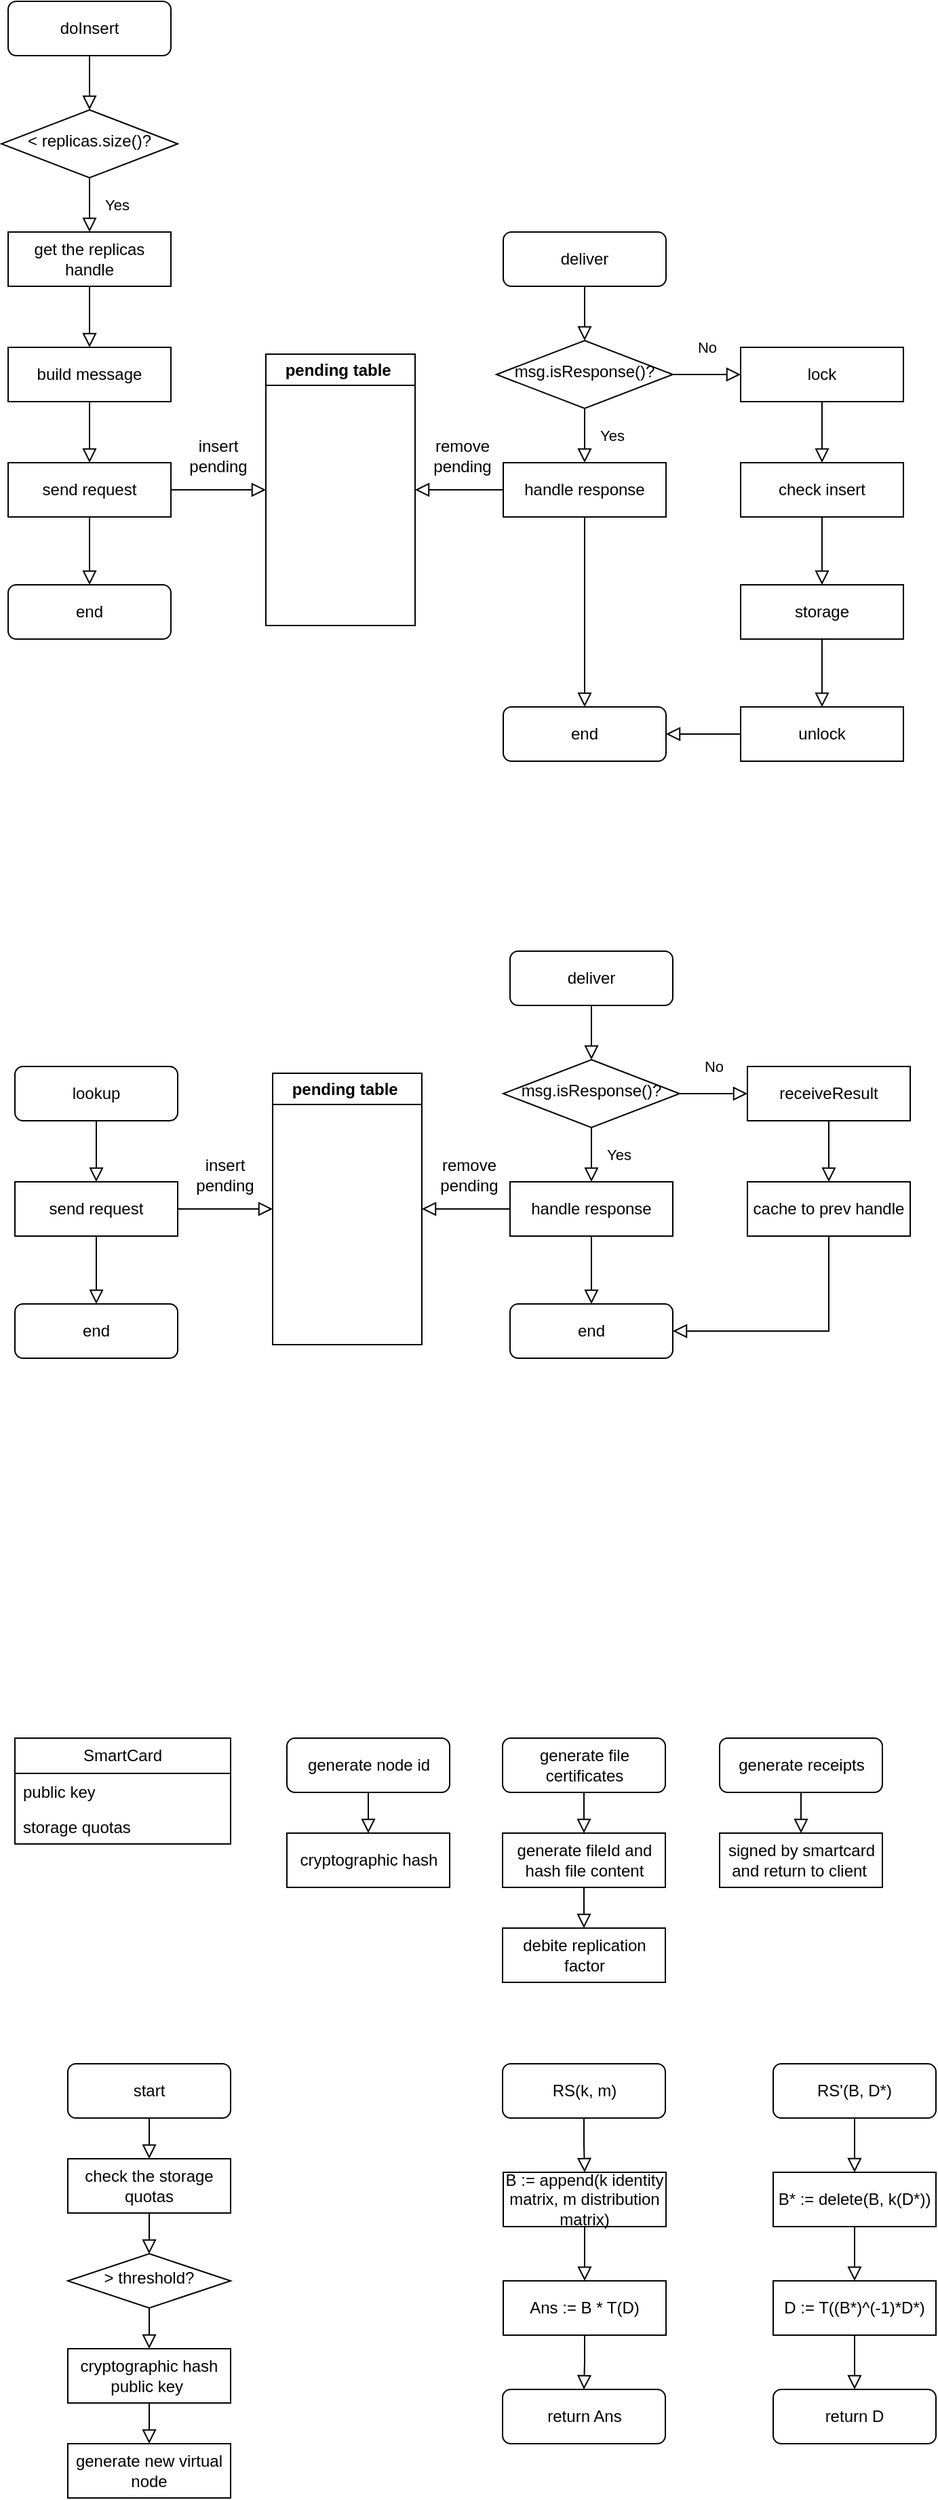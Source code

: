 <mxfile version="21.0.2" type="github">
  <diagram id="C5RBs43oDa-KdzZeNtuy" name="Page-1">
    <mxGraphModel dx="1075" dy="478" grid="1" gridSize="10" guides="1" tooltips="1" connect="1" arrows="1" fold="1" page="1" pageScale="1" pageWidth="827" pageHeight="1169" math="0" shadow="0">
      <root>
        <mxCell id="WIyWlLk6GJQsqaUBKTNV-0" />
        <mxCell id="WIyWlLk6GJQsqaUBKTNV-1" parent="WIyWlLk6GJQsqaUBKTNV-0" />
        <mxCell id="H5BLx-7K5FUIB1N3bR7o-39" value="" style="rounded=0;html=1;jettySize=auto;orthogonalLoop=1;fontSize=11;endArrow=block;endFill=0;endSize=8;strokeWidth=1;shadow=0;labelBackgroundColor=none;edgeStyle=orthogonalEdgeStyle;" parent="WIyWlLk6GJQsqaUBKTNV-1" source="H5BLx-7K5FUIB1N3bR7o-40" target="H5BLx-7K5FUIB1N3bR7o-42" edge="1">
          <mxGeometry relative="1" as="geometry" />
        </mxCell>
        <mxCell id="H5BLx-7K5FUIB1N3bR7o-40" value="doInsert" style="rounded=1;whiteSpace=wrap;html=1;fontSize=12;glass=0;strokeWidth=1;shadow=0;" parent="WIyWlLk6GJQsqaUBKTNV-1" vertex="1">
          <mxGeometry x="76" y="40" width="120" height="40" as="geometry" />
        </mxCell>
        <mxCell id="H5BLx-7K5FUIB1N3bR7o-41" value="Yes" style="rounded=0;html=1;jettySize=auto;orthogonalLoop=1;fontSize=11;endArrow=block;endFill=0;endSize=8;strokeWidth=1;shadow=0;labelBackgroundColor=none;edgeStyle=orthogonalEdgeStyle;" parent="WIyWlLk6GJQsqaUBKTNV-1" source="H5BLx-7K5FUIB1N3bR7o-42" target="H5BLx-7K5FUIB1N3bR7o-46" edge="1">
          <mxGeometry y="20" relative="1" as="geometry">
            <mxPoint as="offset" />
            <mxPoint x="136" y="240" as="targetPoint" />
          </mxGeometry>
        </mxCell>
        <mxCell id="H5BLx-7K5FUIB1N3bR7o-42" value="&amp;lt; replicas.size()?" style="rhombus;whiteSpace=wrap;html=1;shadow=0;fontFamily=Helvetica;fontSize=12;align=center;strokeWidth=1;spacing=6;spacingTop=-4;" parent="WIyWlLk6GJQsqaUBKTNV-1" vertex="1">
          <mxGeometry x="71" y="120" width="130" height="50" as="geometry" />
        </mxCell>
        <mxCell id="H5BLx-7K5FUIB1N3bR7o-43" value="" style="rounded=0;html=1;jettySize=auto;orthogonalLoop=1;fontSize=11;endArrow=block;endFill=0;endSize=8;strokeWidth=1;shadow=0;labelBackgroundColor=none;edgeStyle=orthogonalEdgeStyle;" parent="WIyWlLk6GJQsqaUBKTNV-1" source="H5BLx-7K5FUIB1N3bR7o-46" target="H5BLx-7K5FUIB1N3bR7o-47" edge="1">
          <mxGeometry y="20" relative="1" as="geometry">
            <mxPoint as="offset" />
            <mxPoint x="136" y="280" as="sourcePoint" />
            <mxPoint x="136" y="310" as="targetPoint" />
          </mxGeometry>
        </mxCell>
        <mxCell id="H5BLx-7K5FUIB1N3bR7o-44" value="" style="rounded=0;html=1;jettySize=auto;orthogonalLoop=1;fontSize=11;endArrow=block;endFill=0;endSize=8;strokeWidth=1;shadow=0;labelBackgroundColor=none;edgeStyle=orthogonalEdgeStyle;" parent="WIyWlLk6GJQsqaUBKTNV-1" source="H5BLx-7K5FUIB1N3bR7o-47" target="H5BLx-7K5FUIB1N3bR7o-48" edge="1">
          <mxGeometry y="20" relative="1" as="geometry">
            <mxPoint as="offset" />
            <mxPoint x="136" y="350" as="sourcePoint" />
            <mxPoint x="156" y="260" as="targetPoint" />
          </mxGeometry>
        </mxCell>
        <mxCell id="H5BLx-7K5FUIB1N3bR7o-45" value="end" style="rounded=1;whiteSpace=wrap;html=1;fontSize=12;glass=0;strokeWidth=1;shadow=0;" parent="WIyWlLk6GJQsqaUBKTNV-1" vertex="1">
          <mxGeometry x="76" y="470" width="120" height="40" as="geometry" />
        </mxCell>
        <mxCell id="H5BLx-7K5FUIB1N3bR7o-46" value="get the replicas handle" style="rounded=0;whiteSpace=wrap;html=1;" parent="WIyWlLk6GJQsqaUBKTNV-1" vertex="1">
          <mxGeometry x="76" y="210" width="120" height="40" as="geometry" />
        </mxCell>
        <mxCell id="H5BLx-7K5FUIB1N3bR7o-47" value="build message" style="rounded=0;whiteSpace=wrap;html=1;" parent="WIyWlLk6GJQsqaUBKTNV-1" vertex="1">
          <mxGeometry x="76" y="295" width="120" height="40" as="geometry" />
        </mxCell>
        <mxCell id="H5BLx-7K5FUIB1N3bR7o-48" value="send request" style="rounded=0;whiteSpace=wrap;html=1;" parent="WIyWlLk6GJQsqaUBKTNV-1" vertex="1">
          <mxGeometry x="76" y="380" width="120" height="40" as="geometry" />
        </mxCell>
        <mxCell id="H5BLx-7K5FUIB1N3bR7o-49" value="" style="rounded=0;html=1;jettySize=auto;orthogonalLoop=1;fontSize=11;endArrow=block;endFill=0;endSize=8;strokeWidth=1;shadow=0;labelBackgroundColor=none;edgeStyle=orthogonalEdgeStyle;" parent="WIyWlLk6GJQsqaUBKTNV-1" source="H5BLx-7K5FUIB1N3bR7o-48" target="H5BLx-7K5FUIB1N3bR7o-45" edge="1">
          <mxGeometry y="20" relative="1" as="geometry">
            <mxPoint as="offset" />
            <mxPoint x="146" y="360" as="sourcePoint" />
            <mxPoint x="146" y="390" as="targetPoint" />
          </mxGeometry>
        </mxCell>
        <mxCell id="H5BLx-7K5FUIB1N3bR7o-50" value="pending table&amp;nbsp;" style="swimlane;whiteSpace=wrap;html=1;" parent="WIyWlLk6GJQsqaUBKTNV-1" vertex="1">
          <mxGeometry x="266" y="300" width="110" height="200" as="geometry" />
        </mxCell>
        <mxCell id="H5BLx-7K5FUIB1N3bR7o-51" value="" style="rounded=0;html=1;jettySize=auto;orthogonalLoop=1;fontSize=11;endArrow=block;endFill=0;endSize=8;strokeWidth=1;shadow=0;labelBackgroundColor=none;edgeStyle=orthogonalEdgeStyle;exitX=1;exitY=0.5;exitDx=0;exitDy=0;" parent="WIyWlLk6GJQsqaUBKTNV-1" source="H5BLx-7K5FUIB1N3bR7o-48" target="H5BLx-7K5FUIB1N3bR7o-50" edge="1">
          <mxGeometry y="20" relative="1" as="geometry">
            <mxPoint as="offset" />
            <mxPoint x="146" y="360" as="sourcePoint" />
            <mxPoint x="146" y="390" as="targetPoint" />
          </mxGeometry>
        </mxCell>
        <mxCell id="H5BLx-7K5FUIB1N3bR7o-52" value="insert pending" style="text;html=1;strokeColor=none;fillColor=none;align=center;verticalAlign=middle;whiteSpace=wrap;rounded=0;" parent="WIyWlLk6GJQsqaUBKTNV-1" vertex="1">
          <mxGeometry x="201" y="360" width="60" height="30" as="geometry" />
        </mxCell>
        <mxCell id="H5BLx-7K5FUIB1N3bR7o-53" value="handle response" style="rounded=0;whiteSpace=wrap;html=1;" parent="WIyWlLk6GJQsqaUBKTNV-1" vertex="1">
          <mxGeometry x="441" y="380" width="120" height="40" as="geometry" />
        </mxCell>
        <mxCell id="H5BLx-7K5FUIB1N3bR7o-54" value="" style="rounded=0;html=1;jettySize=auto;orthogonalLoop=1;fontSize=11;endArrow=block;endFill=0;endSize=8;strokeWidth=1;shadow=0;labelBackgroundColor=none;edgeStyle=orthogonalEdgeStyle;entryX=1;entryY=0.5;entryDx=0;entryDy=0;" parent="WIyWlLk6GJQsqaUBKTNV-1" source="H5BLx-7K5FUIB1N3bR7o-53" target="H5BLx-7K5FUIB1N3bR7o-50" edge="1">
          <mxGeometry y="20" relative="1" as="geometry">
            <mxPoint as="offset" />
            <mxPoint x="206" y="410" as="sourcePoint" />
            <mxPoint x="306" y="410" as="targetPoint" />
          </mxGeometry>
        </mxCell>
        <mxCell id="H5BLx-7K5FUIB1N3bR7o-55" value="remove pending" style="text;html=1;strokeColor=none;fillColor=none;align=center;verticalAlign=middle;whiteSpace=wrap;rounded=0;" parent="WIyWlLk6GJQsqaUBKTNV-1" vertex="1">
          <mxGeometry x="381" y="360" width="60" height="30" as="geometry" />
        </mxCell>
        <mxCell id="H5BLx-7K5FUIB1N3bR7o-56" value="msg.isResponse()?" style="rhombus;whiteSpace=wrap;html=1;shadow=0;fontFamily=Helvetica;fontSize=12;align=center;strokeWidth=1;spacing=6;spacingTop=-4;" parent="WIyWlLk6GJQsqaUBKTNV-1" vertex="1">
          <mxGeometry x="436" y="290" width="130" height="50" as="geometry" />
        </mxCell>
        <mxCell id="H5BLx-7K5FUIB1N3bR7o-57" value="Yes" style="rounded=0;html=1;jettySize=auto;orthogonalLoop=1;fontSize=11;endArrow=block;endFill=0;endSize=8;strokeWidth=1;shadow=0;labelBackgroundColor=none;edgeStyle=orthogonalEdgeStyle;exitX=0.5;exitY=1;exitDx=0;exitDy=0;" parent="WIyWlLk6GJQsqaUBKTNV-1" source="H5BLx-7K5FUIB1N3bR7o-56" target="H5BLx-7K5FUIB1N3bR7o-53" edge="1">
          <mxGeometry y="20" relative="1" as="geometry">
            <mxPoint as="offset" />
            <mxPoint x="71" y="220" as="sourcePoint" />
            <mxPoint x="71" y="250" as="targetPoint" />
          </mxGeometry>
        </mxCell>
        <mxCell id="H5BLx-7K5FUIB1N3bR7o-58" value="deliver" style="rounded=1;whiteSpace=wrap;html=1;fontSize=12;glass=0;strokeWidth=1;shadow=0;" parent="WIyWlLk6GJQsqaUBKTNV-1" vertex="1">
          <mxGeometry x="441" y="210" width="120" height="40" as="geometry" />
        </mxCell>
        <mxCell id="H5BLx-7K5FUIB1N3bR7o-59" value="" style="rounded=0;html=1;jettySize=auto;orthogonalLoop=1;fontSize=11;endArrow=block;endFill=0;endSize=8;strokeWidth=1;shadow=0;labelBackgroundColor=none;edgeStyle=orthogonalEdgeStyle;exitX=0.5;exitY=1;exitDx=0;exitDy=0;entryX=0.5;entryY=0;entryDx=0;entryDy=0;" parent="WIyWlLk6GJQsqaUBKTNV-1" source="H5BLx-7K5FUIB1N3bR7o-58" target="H5BLx-7K5FUIB1N3bR7o-56" edge="1">
          <mxGeometry relative="1" as="geometry">
            <mxPoint x="71" y="90" as="sourcePoint" />
            <mxPoint x="71" y="130" as="targetPoint" />
          </mxGeometry>
        </mxCell>
        <mxCell id="H5BLx-7K5FUIB1N3bR7o-60" value="end" style="rounded=1;whiteSpace=wrap;html=1;fontSize=12;glass=0;strokeWidth=1;shadow=0;" parent="WIyWlLk6GJQsqaUBKTNV-1" vertex="1">
          <mxGeometry x="441" y="560" width="120" height="40" as="geometry" />
        </mxCell>
        <mxCell id="H5BLx-7K5FUIB1N3bR7o-61" value="" style="rounded=0;html=1;jettySize=auto;orthogonalLoop=1;fontSize=11;endArrow=block;endFill=0;endSize=8;strokeWidth=1;shadow=0;labelBackgroundColor=none;edgeStyle=orthogonalEdgeStyle;exitX=0.5;exitY=1;exitDx=0;exitDy=0;" parent="WIyWlLk6GJQsqaUBKTNV-1" source="H5BLx-7K5FUIB1N3bR7o-53" target="H5BLx-7K5FUIB1N3bR7o-60" edge="1">
          <mxGeometry y="20" relative="1" as="geometry">
            <mxPoint as="offset" />
            <mxPoint x="71" y="430" as="sourcePoint" />
            <mxPoint x="71" y="480" as="targetPoint" />
          </mxGeometry>
        </mxCell>
        <mxCell id="H5BLx-7K5FUIB1N3bR7o-62" value="check insert" style="rounded=0;whiteSpace=wrap;html=1;" parent="WIyWlLk6GJQsqaUBKTNV-1" vertex="1">
          <mxGeometry x="616" y="380" width="120" height="40" as="geometry" />
        </mxCell>
        <mxCell id="H5BLx-7K5FUIB1N3bR7o-63" value="lock" style="rounded=0;whiteSpace=wrap;html=1;" parent="WIyWlLk6GJQsqaUBKTNV-1" vertex="1">
          <mxGeometry x="616" y="295" width="120" height="40" as="geometry" />
        </mxCell>
        <mxCell id="H5BLx-7K5FUIB1N3bR7o-64" value="No" style="rounded=0;html=1;jettySize=auto;orthogonalLoop=1;fontSize=11;endArrow=block;endFill=0;endSize=8;strokeWidth=1;shadow=0;labelBackgroundColor=none;edgeStyle=orthogonalEdgeStyle;exitX=1;exitY=0.5;exitDx=0;exitDy=0;" parent="WIyWlLk6GJQsqaUBKTNV-1" source="H5BLx-7K5FUIB1N3bR7o-56" target="H5BLx-7K5FUIB1N3bR7o-63" edge="1">
          <mxGeometry y="20" relative="1" as="geometry">
            <mxPoint as="offset" />
            <mxPoint x="511" y="350" as="sourcePoint" />
            <mxPoint x="511" y="390" as="targetPoint" />
          </mxGeometry>
        </mxCell>
        <mxCell id="H5BLx-7K5FUIB1N3bR7o-65" value="storage" style="rounded=0;whiteSpace=wrap;html=1;" parent="WIyWlLk6GJQsqaUBKTNV-1" vertex="1">
          <mxGeometry x="616" y="470" width="120" height="40" as="geometry" />
        </mxCell>
        <mxCell id="H5BLx-7K5FUIB1N3bR7o-66" value="" style="rounded=0;html=1;jettySize=auto;orthogonalLoop=1;fontSize=11;endArrow=block;endFill=0;endSize=8;strokeWidth=1;shadow=0;labelBackgroundColor=none;edgeStyle=orthogonalEdgeStyle;exitX=0.5;exitY=1;exitDx=0;exitDy=0;entryX=0.5;entryY=0;entryDx=0;entryDy=0;" parent="WIyWlLk6GJQsqaUBKTNV-1" source="H5BLx-7K5FUIB1N3bR7o-63" target="H5BLx-7K5FUIB1N3bR7o-62" edge="1">
          <mxGeometry y="20" relative="1" as="geometry">
            <mxPoint as="offset" />
            <mxPoint x="511" y="430" as="sourcePoint" />
            <mxPoint x="511" y="480" as="targetPoint" />
          </mxGeometry>
        </mxCell>
        <mxCell id="H5BLx-7K5FUIB1N3bR7o-67" value="" style="rounded=0;html=1;jettySize=auto;orthogonalLoop=1;fontSize=11;endArrow=block;endFill=0;endSize=8;strokeWidth=1;shadow=0;labelBackgroundColor=none;edgeStyle=orthogonalEdgeStyle;exitX=0.5;exitY=1;exitDx=0;exitDy=0;" parent="WIyWlLk6GJQsqaUBKTNV-1" source="H5BLx-7K5FUIB1N3bR7o-62" target="H5BLx-7K5FUIB1N3bR7o-65" edge="1">
          <mxGeometry y="20" relative="1" as="geometry">
            <mxPoint as="offset" />
            <mxPoint x="686" y="345" as="sourcePoint" />
            <mxPoint x="686" y="390" as="targetPoint" />
          </mxGeometry>
        </mxCell>
        <mxCell id="H5BLx-7K5FUIB1N3bR7o-68" value="" style="rounded=0;html=1;jettySize=auto;orthogonalLoop=1;fontSize=11;endArrow=block;endFill=0;endSize=8;strokeWidth=1;shadow=0;labelBackgroundColor=none;edgeStyle=orthogonalEdgeStyle;exitX=0.5;exitY=1;exitDx=0;exitDy=0;entryX=0.5;entryY=0;entryDx=0;entryDy=0;" parent="WIyWlLk6GJQsqaUBKTNV-1" source="H5BLx-7K5FUIB1N3bR7o-65" target="H5BLx-7K5FUIB1N3bR7o-69" edge="1">
          <mxGeometry y="20" relative="1" as="geometry">
            <mxPoint as="offset" />
            <mxPoint x="686" y="430" as="sourcePoint" />
            <mxPoint x="686" y="480" as="targetPoint" />
          </mxGeometry>
        </mxCell>
        <mxCell id="H5BLx-7K5FUIB1N3bR7o-69" value="unlock" style="rounded=0;whiteSpace=wrap;html=1;" parent="WIyWlLk6GJQsqaUBKTNV-1" vertex="1">
          <mxGeometry x="616" y="560" width="120" height="40" as="geometry" />
        </mxCell>
        <mxCell id="H5BLx-7K5FUIB1N3bR7o-70" value="" style="rounded=0;html=1;jettySize=auto;orthogonalLoop=1;fontSize=11;endArrow=block;endFill=0;endSize=8;strokeWidth=1;shadow=0;labelBackgroundColor=none;edgeStyle=orthogonalEdgeStyle;exitX=0;exitY=0.5;exitDx=0;exitDy=0;" parent="WIyWlLk6GJQsqaUBKTNV-1" source="H5BLx-7K5FUIB1N3bR7o-69" target="H5BLx-7K5FUIB1N3bR7o-60" edge="1">
          <mxGeometry y="20" relative="1" as="geometry">
            <mxPoint as="offset" />
            <mxPoint x="686" y="520" as="sourcePoint" />
            <mxPoint x="686" y="570" as="targetPoint" />
          </mxGeometry>
        </mxCell>
        <mxCell id="H5BLx-7K5FUIB1N3bR7o-72" value="lookup" style="rounded=1;whiteSpace=wrap;html=1;fontSize=12;glass=0;strokeWidth=1;shadow=0;" parent="WIyWlLk6GJQsqaUBKTNV-1" vertex="1">
          <mxGeometry x="81" y="825" width="120" height="40" as="geometry" />
        </mxCell>
        <mxCell id="H5BLx-7K5FUIB1N3bR7o-76" value="" style="rounded=0;html=1;jettySize=auto;orthogonalLoop=1;fontSize=11;endArrow=block;endFill=0;endSize=8;strokeWidth=1;shadow=0;labelBackgroundColor=none;edgeStyle=orthogonalEdgeStyle;exitX=0.5;exitY=1;exitDx=0;exitDy=0;" parent="WIyWlLk6GJQsqaUBKTNV-1" source="H5BLx-7K5FUIB1N3bR7o-72" target="H5BLx-7K5FUIB1N3bR7o-80" edge="1">
          <mxGeometry y="20" relative="1" as="geometry">
            <mxPoint as="offset" />
            <mxPoint x="141" y="865" as="sourcePoint" />
            <mxPoint x="161" y="790" as="targetPoint" />
          </mxGeometry>
        </mxCell>
        <mxCell id="H5BLx-7K5FUIB1N3bR7o-77" value="end" style="rounded=1;whiteSpace=wrap;html=1;fontSize=12;glass=0;strokeWidth=1;shadow=0;" parent="WIyWlLk6GJQsqaUBKTNV-1" vertex="1">
          <mxGeometry x="81" y="1000" width="120" height="40" as="geometry" />
        </mxCell>
        <mxCell id="H5BLx-7K5FUIB1N3bR7o-80" value="send request" style="rounded=0;whiteSpace=wrap;html=1;" parent="WIyWlLk6GJQsqaUBKTNV-1" vertex="1">
          <mxGeometry x="81" y="910" width="120" height="40" as="geometry" />
        </mxCell>
        <mxCell id="H5BLx-7K5FUIB1N3bR7o-81" value="" style="rounded=0;html=1;jettySize=auto;orthogonalLoop=1;fontSize=11;endArrow=block;endFill=0;endSize=8;strokeWidth=1;shadow=0;labelBackgroundColor=none;edgeStyle=orthogonalEdgeStyle;" parent="WIyWlLk6GJQsqaUBKTNV-1" source="H5BLx-7K5FUIB1N3bR7o-80" target="H5BLx-7K5FUIB1N3bR7o-77" edge="1">
          <mxGeometry y="20" relative="1" as="geometry">
            <mxPoint as="offset" />
            <mxPoint x="151" y="890" as="sourcePoint" />
            <mxPoint x="151" y="920" as="targetPoint" />
          </mxGeometry>
        </mxCell>
        <mxCell id="H5BLx-7K5FUIB1N3bR7o-82" value="pending table&amp;nbsp;" style="swimlane;whiteSpace=wrap;html=1;" parent="WIyWlLk6GJQsqaUBKTNV-1" vertex="1">
          <mxGeometry x="271" y="830" width="110" height="200" as="geometry" />
        </mxCell>
        <mxCell id="H5BLx-7K5FUIB1N3bR7o-83" value="" style="rounded=0;html=1;jettySize=auto;orthogonalLoop=1;fontSize=11;endArrow=block;endFill=0;endSize=8;strokeWidth=1;shadow=0;labelBackgroundColor=none;edgeStyle=orthogonalEdgeStyle;exitX=1;exitY=0.5;exitDx=0;exitDy=0;" parent="WIyWlLk6GJQsqaUBKTNV-1" source="H5BLx-7K5FUIB1N3bR7o-80" target="H5BLx-7K5FUIB1N3bR7o-82" edge="1">
          <mxGeometry y="20" relative="1" as="geometry">
            <mxPoint as="offset" />
            <mxPoint x="151" y="890" as="sourcePoint" />
            <mxPoint x="151" y="920" as="targetPoint" />
          </mxGeometry>
        </mxCell>
        <mxCell id="H5BLx-7K5FUIB1N3bR7o-84" value="insert pending" style="text;html=1;strokeColor=none;fillColor=none;align=center;verticalAlign=middle;whiteSpace=wrap;rounded=0;" parent="WIyWlLk6GJQsqaUBKTNV-1" vertex="1">
          <mxGeometry x="206" y="890" width="60" height="30" as="geometry" />
        </mxCell>
        <mxCell id="H5BLx-7K5FUIB1N3bR7o-85" value="handle response" style="rounded=0;whiteSpace=wrap;html=1;" parent="WIyWlLk6GJQsqaUBKTNV-1" vertex="1">
          <mxGeometry x="446" y="910" width="120" height="40" as="geometry" />
        </mxCell>
        <mxCell id="H5BLx-7K5FUIB1N3bR7o-86" value="" style="rounded=0;html=1;jettySize=auto;orthogonalLoop=1;fontSize=11;endArrow=block;endFill=0;endSize=8;strokeWidth=1;shadow=0;labelBackgroundColor=none;edgeStyle=orthogonalEdgeStyle;entryX=1;entryY=0.5;entryDx=0;entryDy=0;" parent="WIyWlLk6GJQsqaUBKTNV-1" source="H5BLx-7K5FUIB1N3bR7o-85" target="H5BLx-7K5FUIB1N3bR7o-82" edge="1">
          <mxGeometry y="20" relative="1" as="geometry">
            <mxPoint as="offset" />
            <mxPoint x="211" y="940" as="sourcePoint" />
            <mxPoint x="311" y="940" as="targetPoint" />
          </mxGeometry>
        </mxCell>
        <mxCell id="H5BLx-7K5FUIB1N3bR7o-87" value="remove pending" style="text;html=1;strokeColor=none;fillColor=none;align=center;verticalAlign=middle;whiteSpace=wrap;rounded=0;" parent="WIyWlLk6GJQsqaUBKTNV-1" vertex="1">
          <mxGeometry x="386" y="890" width="60" height="30" as="geometry" />
        </mxCell>
        <mxCell id="H5BLx-7K5FUIB1N3bR7o-88" value="msg.isResponse()?" style="rhombus;whiteSpace=wrap;html=1;shadow=0;fontFamily=Helvetica;fontSize=12;align=center;strokeWidth=1;spacing=6;spacingTop=-4;" parent="WIyWlLk6GJQsqaUBKTNV-1" vertex="1">
          <mxGeometry x="441" y="820" width="130" height="50" as="geometry" />
        </mxCell>
        <mxCell id="H5BLx-7K5FUIB1N3bR7o-89" value="Yes" style="rounded=0;html=1;jettySize=auto;orthogonalLoop=1;fontSize=11;endArrow=block;endFill=0;endSize=8;strokeWidth=1;shadow=0;labelBackgroundColor=none;edgeStyle=orthogonalEdgeStyle;exitX=0.5;exitY=1;exitDx=0;exitDy=0;" parent="WIyWlLk6GJQsqaUBKTNV-1" source="H5BLx-7K5FUIB1N3bR7o-88" target="H5BLx-7K5FUIB1N3bR7o-85" edge="1">
          <mxGeometry y="20" relative="1" as="geometry">
            <mxPoint as="offset" />
            <mxPoint x="76" y="750" as="sourcePoint" />
            <mxPoint x="76" y="780" as="targetPoint" />
          </mxGeometry>
        </mxCell>
        <mxCell id="H5BLx-7K5FUIB1N3bR7o-90" value="deliver" style="rounded=1;whiteSpace=wrap;html=1;fontSize=12;glass=0;strokeWidth=1;shadow=0;" parent="WIyWlLk6GJQsqaUBKTNV-1" vertex="1">
          <mxGeometry x="446" y="740" width="120" height="40" as="geometry" />
        </mxCell>
        <mxCell id="H5BLx-7K5FUIB1N3bR7o-91" value="" style="rounded=0;html=1;jettySize=auto;orthogonalLoop=1;fontSize=11;endArrow=block;endFill=0;endSize=8;strokeWidth=1;shadow=0;labelBackgroundColor=none;edgeStyle=orthogonalEdgeStyle;exitX=0.5;exitY=1;exitDx=0;exitDy=0;entryX=0.5;entryY=0;entryDx=0;entryDy=0;" parent="WIyWlLk6GJQsqaUBKTNV-1" source="H5BLx-7K5FUIB1N3bR7o-90" target="H5BLx-7K5FUIB1N3bR7o-88" edge="1">
          <mxGeometry relative="1" as="geometry">
            <mxPoint x="76" y="620" as="sourcePoint" />
            <mxPoint x="76" y="660" as="targetPoint" />
          </mxGeometry>
        </mxCell>
        <mxCell id="H5BLx-7K5FUIB1N3bR7o-92" value="end" style="rounded=1;whiteSpace=wrap;html=1;fontSize=12;glass=0;strokeWidth=1;shadow=0;" parent="WIyWlLk6GJQsqaUBKTNV-1" vertex="1">
          <mxGeometry x="446" y="1000" width="120" height="40" as="geometry" />
        </mxCell>
        <mxCell id="H5BLx-7K5FUIB1N3bR7o-93" value="" style="rounded=0;html=1;jettySize=auto;orthogonalLoop=1;fontSize=11;endArrow=block;endFill=0;endSize=8;strokeWidth=1;shadow=0;labelBackgroundColor=none;edgeStyle=orthogonalEdgeStyle;exitX=0.5;exitY=1;exitDx=0;exitDy=0;" parent="WIyWlLk6GJQsqaUBKTNV-1" source="H5BLx-7K5FUIB1N3bR7o-85" target="H5BLx-7K5FUIB1N3bR7o-92" edge="1">
          <mxGeometry y="20" relative="1" as="geometry">
            <mxPoint as="offset" />
            <mxPoint x="76" y="960" as="sourcePoint" />
            <mxPoint x="76" y="1010" as="targetPoint" />
            <Array as="points">
              <mxPoint x="506" y="1010" />
              <mxPoint x="506" y="1010" />
            </Array>
          </mxGeometry>
        </mxCell>
        <mxCell id="H5BLx-7K5FUIB1N3bR7o-95" value="receiveResult" style="rounded=0;whiteSpace=wrap;html=1;" parent="WIyWlLk6GJQsqaUBKTNV-1" vertex="1">
          <mxGeometry x="621" y="825" width="120" height="40" as="geometry" />
        </mxCell>
        <mxCell id="H5BLx-7K5FUIB1N3bR7o-96" value="No" style="rounded=0;html=1;jettySize=auto;orthogonalLoop=1;fontSize=11;endArrow=block;endFill=0;endSize=8;strokeWidth=1;shadow=0;labelBackgroundColor=none;edgeStyle=orthogonalEdgeStyle;exitX=1;exitY=0.5;exitDx=0;exitDy=0;" parent="WIyWlLk6GJQsqaUBKTNV-1" source="H5BLx-7K5FUIB1N3bR7o-88" target="H5BLx-7K5FUIB1N3bR7o-95" edge="1">
          <mxGeometry y="20" relative="1" as="geometry">
            <mxPoint as="offset" />
            <mxPoint x="516" y="880" as="sourcePoint" />
            <mxPoint x="516" y="920" as="targetPoint" />
          </mxGeometry>
        </mxCell>
        <mxCell id="H5BLx-7K5FUIB1N3bR7o-98" value="" style="rounded=0;html=1;jettySize=auto;orthogonalLoop=1;fontSize=11;endArrow=block;endFill=0;endSize=8;strokeWidth=1;shadow=0;labelBackgroundColor=none;edgeStyle=orthogonalEdgeStyle;exitX=0.5;exitY=1;exitDx=0;exitDy=0;entryX=0.5;entryY=0;entryDx=0;entryDy=0;" parent="WIyWlLk6GJQsqaUBKTNV-1" source="H5BLx-7K5FUIB1N3bR7o-95" target="H5BLx-7K5FUIB1N3bR7o-101" edge="1">
          <mxGeometry y="20" relative="1" as="geometry">
            <mxPoint as="offset" />
            <mxPoint x="516" y="960" as="sourcePoint" />
            <mxPoint x="681" y="910" as="targetPoint" />
          </mxGeometry>
        </mxCell>
        <mxCell id="H5BLx-7K5FUIB1N3bR7o-101" value="cache to prev handle" style="rounded=0;whiteSpace=wrap;html=1;" parent="WIyWlLk6GJQsqaUBKTNV-1" vertex="1">
          <mxGeometry x="621" y="910" width="120" height="40" as="geometry" />
        </mxCell>
        <mxCell id="H5BLx-7K5FUIB1N3bR7o-102" value="" style="rounded=0;html=1;jettySize=auto;orthogonalLoop=1;fontSize=11;endArrow=block;endFill=0;endSize=8;strokeWidth=1;shadow=0;labelBackgroundColor=none;edgeStyle=orthogonalEdgeStyle;exitX=0.5;exitY=1;exitDx=0;exitDy=0;entryX=1;entryY=0.5;entryDx=0;entryDy=0;" parent="WIyWlLk6GJQsqaUBKTNV-1" source="H5BLx-7K5FUIB1N3bR7o-101" target="H5BLx-7K5FUIB1N3bR7o-92" edge="1">
          <mxGeometry y="20" relative="1" as="geometry">
            <mxPoint as="offset" />
            <mxPoint x="691" y="1050" as="sourcePoint" />
            <mxPoint x="691" y="1100" as="targetPoint" />
          </mxGeometry>
        </mxCell>
        <mxCell id="PD56PSS97TspCExDtCee-0" value="generate node id" style="rounded=1;whiteSpace=wrap;html=1;fontSize=12;glass=0;strokeWidth=1;shadow=0;" vertex="1" parent="WIyWlLk6GJQsqaUBKTNV-1">
          <mxGeometry x="281.5" y="1320" width="120" height="40" as="geometry" />
        </mxCell>
        <mxCell id="PD56PSS97TspCExDtCee-1" value="generate file certificates" style="rounded=1;whiteSpace=wrap;html=1;fontSize=12;glass=0;strokeWidth=1;shadow=0;" vertex="1" parent="WIyWlLk6GJQsqaUBKTNV-1">
          <mxGeometry x="440.5" y="1320" width="120" height="40" as="geometry" />
        </mxCell>
        <mxCell id="PD56PSS97TspCExDtCee-2" value="cryptographic hash" style="rounded=0;whiteSpace=wrap;html=1;" vertex="1" parent="WIyWlLk6GJQsqaUBKTNV-1">
          <mxGeometry x="281.5" y="1390" width="120" height="40" as="geometry" />
        </mxCell>
        <mxCell id="PD56PSS97TspCExDtCee-4" value="" style="rounded=0;html=1;jettySize=auto;orthogonalLoop=1;fontSize=11;endArrow=block;endFill=0;endSize=8;strokeWidth=1;shadow=0;labelBackgroundColor=none;edgeStyle=orthogonalEdgeStyle;exitX=0.5;exitY=1;exitDx=0;exitDy=0;" edge="1" parent="WIyWlLk6GJQsqaUBKTNV-1" source="PD56PSS97TspCExDtCee-0" target="PD56PSS97TspCExDtCee-2">
          <mxGeometry y="20" relative="1" as="geometry">
            <mxPoint as="offset" />
            <mxPoint x="351.5" y="1120" as="sourcePoint" />
            <mxPoint x="351.5" y="1170" as="targetPoint" />
          </mxGeometry>
        </mxCell>
        <mxCell id="PD56PSS97TspCExDtCee-23" value="generate fileId and hash file content" style="rounded=0;whiteSpace=wrap;html=1;" vertex="1" parent="WIyWlLk6GJQsqaUBKTNV-1">
          <mxGeometry x="440.5" y="1390" width="120" height="40" as="geometry" />
        </mxCell>
        <mxCell id="PD56PSS97TspCExDtCee-27" value="debite replication factor" style="rounded=0;whiteSpace=wrap;html=1;" vertex="1" parent="WIyWlLk6GJQsqaUBKTNV-1">
          <mxGeometry x="440.5" y="1460" width="120" height="40" as="geometry" />
        </mxCell>
        <mxCell id="PD56PSS97TspCExDtCee-29" value="" style="rounded=0;html=1;jettySize=auto;orthogonalLoop=1;fontSize=11;endArrow=block;endFill=0;endSize=8;strokeWidth=1;shadow=0;labelBackgroundColor=none;edgeStyle=orthogonalEdgeStyle;exitX=0.5;exitY=1;exitDx=0;exitDy=0;" edge="1" parent="WIyWlLk6GJQsqaUBKTNV-1" source="PD56PSS97TspCExDtCee-1" target="PD56PSS97TspCExDtCee-23">
          <mxGeometry y="20" relative="1" as="geometry">
            <mxPoint as="offset" />
            <mxPoint x="111.5" y="1370" as="sourcePoint" />
            <mxPoint x="111.5" y="1410" as="targetPoint" />
          </mxGeometry>
        </mxCell>
        <mxCell id="PD56PSS97TspCExDtCee-30" value="" style="rounded=0;html=1;jettySize=auto;orthogonalLoop=1;fontSize=11;endArrow=block;endFill=0;endSize=8;strokeWidth=1;shadow=0;labelBackgroundColor=none;edgeStyle=orthogonalEdgeStyle;exitX=0.5;exitY=1;exitDx=0;exitDy=0;entryX=0.5;entryY=0;entryDx=0;entryDy=0;" edge="1" parent="WIyWlLk6GJQsqaUBKTNV-1" source="PD56PSS97TspCExDtCee-23" target="PD56PSS97TspCExDtCee-27">
          <mxGeometry y="20" relative="1" as="geometry">
            <mxPoint as="offset" />
            <mxPoint x="550.5" y="1370" as="sourcePoint" />
            <mxPoint x="550.5" y="1410" as="targetPoint" />
          </mxGeometry>
        </mxCell>
        <mxCell id="PD56PSS97TspCExDtCee-32" value="SmartCard" style="swimlane;fontStyle=0;childLayout=stackLayout;horizontal=1;startSize=26;fillColor=none;horizontalStack=0;resizeParent=1;resizeParentMax=0;resizeLast=0;collapsible=1;marginBottom=0;whiteSpace=wrap;html=1;" vertex="1" parent="WIyWlLk6GJQsqaUBKTNV-1">
          <mxGeometry x="81" y="1320" width="159" height="78" as="geometry" />
        </mxCell>
        <mxCell id="PD56PSS97TspCExDtCee-33" value="public key" style="text;strokeColor=none;fillColor=none;align=left;verticalAlign=top;spacingLeft=4;spacingRight=4;overflow=hidden;rotatable=0;points=[[0,0.5],[1,0.5]];portConstraint=eastwest;whiteSpace=wrap;html=1;" vertex="1" parent="PD56PSS97TspCExDtCee-32">
          <mxGeometry y="26" width="159" height="26" as="geometry" />
        </mxCell>
        <mxCell id="PD56PSS97TspCExDtCee-34" value="storage quotas" style="text;strokeColor=none;fillColor=none;align=left;verticalAlign=top;spacingLeft=4;spacingRight=4;overflow=hidden;rotatable=0;points=[[0,0.5],[1,0.5]];portConstraint=eastwest;whiteSpace=wrap;html=1;" vertex="1" parent="PD56PSS97TspCExDtCee-32">
          <mxGeometry y="52" width="159" height="26" as="geometry" />
        </mxCell>
        <mxCell id="PD56PSS97TspCExDtCee-39" value="generate receipts" style="rounded=1;whiteSpace=wrap;html=1;fontSize=12;glass=0;strokeWidth=1;shadow=0;" vertex="1" parent="WIyWlLk6GJQsqaUBKTNV-1">
          <mxGeometry x="600.5" y="1320" width="120" height="40" as="geometry" />
        </mxCell>
        <mxCell id="PD56PSS97TspCExDtCee-42" value="signed by smartcard and return to client&amp;nbsp;" style="rounded=0;whiteSpace=wrap;html=1;" vertex="1" parent="WIyWlLk6GJQsqaUBKTNV-1">
          <mxGeometry x="600.5" y="1390" width="120" height="40" as="geometry" />
        </mxCell>
        <mxCell id="PD56PSS97TspCExDtCee-44" value="" style="rounded=0;html=1;jettySize=auto;orthogonalLoop=1;fontSize=11;endArrow=block;endFill=0;endSize=8;strokeWidth=1;shadow=0;labelBackgroundColor=none;edgeStyle=orthogonalEdgeStyle;exitX=0.5;exitY=1;exitDx=0;exitDy=0;entryX=0.5;entryY=0;entryDx=0;entryDy=0;" edge="1" parent="WIyWlLk6GJQsqaUBKTNV-1" source="PD56PSS97TspCExDtCee-39" target="PD56PSS97TspCExDtCee-42">
          <mxGeometry y="20" relative="1" as="geometry">
            <mxPoint as="offset" />
            <mxPoint x="670.5" y="1210" as="sourcePoint" />
            <mxPoint x="670.5" y="1240" as="targetPoint" />
          </mxGeometry>
        </mxCell>
        <mxCell id="PD56PSS97TspCExDtCee-48" value="start" style="rounded=1;whiteSpace=wrap;html=1;fontSize=12;glass=0;strokeWidth=1;shadow=0;" vertex="1" parent="WIyWlLk6GJQsqaUBKTNV-1">
          <mxGeometry x="120" y="1560" width="120" height="40" as="geometry" />
        </mxCell>
        <mxCell id="PD56PSS97TspCExDtCee-49" value="check the storage quotas" style="rounded=0;whiteSpace=wrap;html=1;" vertex="1" parent="WIyWlLk6GJQsqaUBKTNV-1">
          <mxGeometry x="120" y="1630" width="120" height="40" as="geometry" />
        </mxCell>
        <mxCell id="PD56PSS97TspCExDtCee-50" value="" style="rounded=0;html=1;jettySize=auto;orthogonalLoop=1;fontSize=11;endArrow=block;endFill=0;endSize=8;strokeWidth=1;shadow=0;labelBackgroundColor=none;edgeStyle=orthogonalEdgeStyle;exitX=0.5;exitY=1;exitDx=0;exitDy=0;" edge="1" parent="WIyWlLk6GJQsqaUBKTNV-1" source="PD56PSS97TspCExDtCee-48" target="PD56PSS97TspCExDtCee-49">
          <mxGeometry y="20" relative="1" as="geometry">
            <mxPoint as="offset" />
            <mxPoint x="190" y="1360" as="sourcePoint" />
            <mxPoint x="190" y="1410" as="targetPoint" />
          </mxGeometry>
        </mxCell>
        <mxCell id="PD56PSS97TspCExDtCee-51" value="&amp;gt; threshold?" style="rhombus;whiteSpace=wrap;html=1;shadow=0;fontFamily=Helvetica;fontSize=12;align=center;strokeWidth=1;spacing=6;spacingTop=-4;" vertex="1" parent="WIyWlLk6GJQsqaUBKTNV-1">
          <mxGeometry x="120" y="1700" width="120" height="40" as="geometry" />
        </mxCell>
        <mxCell id="PD56PSS97TspCExDtCee-52" value="" style="rounded=0;html=1;jettySize=auto;orthogonalLoop=1;fontSize=11;endArrow=block;endFill=0;endSize=8;strokeWidth=1;shadow=0;labelBackgroundColor=none;edgeStyle=orthogonalEdgeStyle;exitX=0.5;exitY=1;exitDx=0;exitDy=0;entryX=0.5;entryY=0;entryDx=0;entryDy=0;" edge="1" parent="WIyWlLk6GJQsqaUBKTNV-1" source="PD56PSS97TspCExDtCee-49" target="PD56PSS97TspCExDtCee-51">
          <mxGeometry y="20" relative="1" as="geometry">
            <mxPoint as="offset" />
            <mxPoint x="190" y="1610" as="sourcePoint" />
            <mxPoint x="190" y="1650" as="targetPoint" />
          </mxGeometry>
        </mxCell>
        <mxCell id="PD56PSS97TspCExDtCee-53" value="" style="rounded=0;html=1;jettySize=auto;orthogonalLoop=1;fontSize=11;endArrow=block;endFill=0;endSize=8;strokeWidth=1;shadow=0;labelBackgroundColor=none;edgeStyle=orthogonalEdgeStyle;exitX=0.5;exitY=1;exitDx=0;exitDy=0;entryX=0.5;entryY=0;entryDx=0;entryDy=0;" edge="1" parent="WIyWlLk6GJQsqaUBKTNV-1" source="PD56PSS97TspCExDtCee-51" target="PD56PSS97TspCExDtCee-55">
          <mxGeometry y="20" relative="1" as="geometry">
            <mxPoint as="offset" />
            <mxPoint x="190" y="1690" as="sourcePoint" />
            <mxPoint x="180" y="1800" as="targetPoint" />
          </mxGeometry>
        </mxCell>
        <mxCell id="PD56PSS97TspCExDtCee-54" value="generate new virtual node" style="rounded=0;whiteSpace=wrap;html=1;" vertex="1" parent="WIyWlLk6GJQsqaUBKTNV-1">
          <mxGeometry x="120" y="1840" width="120" height="40" as="geometry" />
        </mxCell>
        <mxCell id="PD56PSS97TspCExDtCee-55" value="cryptographic hash public key&amp;nbsp;" style="rounded=0;whiteSpace=wrap;html=1;" vertex="1" parent="WIyWlLk6GJQsqaUBKTNV-1">
          <mxGeometry x="120" y="1770" width="120" height="40" as="geometry" />
        </mxCell>
        <mxCell id="PD56PSS97TspCExDtCee-56" value="" style="rounded=0;html=1;jettySize=auto;orthogonalLoop=1;fontSize=11;endArrow=block;endFill=0;endSize=8;strokeWidth=1;shadow=0;labelBackgroundColor=none;edgeStyle=orthogonalEdgeStyle;exitX=0.5;exitY=1;exitDx=0;exitDy=0;entryX=0.5;entryY=0;entryDx=0;entryDy=0;" edge="1" parent="WIyWlLk6GJQsqaUBKTNV-1" source="PD56PSS97TspCExDtCee-55" target="PD56PSS97TspCExDtCee-54">
          <mxGeometry y="20" relative="1" as="geometry">
            <mxPoint as="offset" />
            <mxPoint x="190" y="1750" as="sourcePoint" />
            <mxPoint x="190" y="1780" as="targetPoint" />
          </mxGeometry>
        </mxCell>
        <mxCell id="PD56PSS97TspCExDtCee-59" value="RS(k, m)" style="rounded=1;whiteSpace=wrap;html=1;fontSize=12;glass=0;strokeWidth=1;shadow=0;" vertex="1" parent="WIyWlLk6GJQsqaUBKTNV-1">
          <mxGeometry x="440.5" y="1560" width="120" height="40" as="geometry" />
        </mxCell>
        <mxCell id="PD56PSS97TspCExDtCee-60" value="B := append(k identity matrix, m distribution matrix)" style="rounded=0;whiteSpace=wrap;html=1;" vertex="1" parent="WIyWlLk6GJQsqaUBKTNV-1">
          <mxGeometry x="441" y="1640" width="120" height="40" as="geometry" />
        </mxCell>
        <mxCell id="PD56PSS97TspCExDtCee-61" value="Ans := B * T(D)" style="rounded=0;whiteSpace=wrap;html=1;" vertex="1" parent="WIyWlLk6GJQsqaUBKTNV-1">
          <mxGeometry x="441" y="1720" width="120" height="40" as="geometry" />
        </mxCell>
        <mxCell id="PD56PSS97TspCExDtCee-62" value="return Ans" style="rounded=1;whiteSpace=wrap;html=1;fontSize=12;glass=0;strokeWidth=1;shadow=0;" vertex="1" parent="WIyWlLk6GJQsqaUBKTNV-1">
          <mxGeometry x="440.5" y="1800" width="120" height="40" as="geometry" />
        </mxCell>
        <mxCell id="PD56PSS97TspCExDtCee-63" value="" style="rounded=0;html=1;jettySize=auto;orthogonalLoop=1;fontSize=11;endArrow=block;endFill=0;endSize=8;strokeWidth=1;shadow=0;labelBackgroundColor=none;edgeStyle=orthogonalEdgeStyle;exitX=0.5;exitY=1;exitDx=0;exitDy=0;" edge="1" parent="WIyWlLk6GJQsqaUBKTNV-1" source="PD56PSS97TspCExDtCee-59" target="PD56PSS97TspCExDtCee-60">
          <mxGeometry y="20" relative="1" as="geometry">
            <mxPoint as="offset" />
            <mxPoint x="190" y="1610" as="sourcePoint" />
            <mxPoint x="190" y="1640" as="targetPoint" />
          </mxGeometry>
        </mxCell>
        <mxCell id="PD56PSS97TspCExDtCee-64" value="" style="rounded=0;html=1;jettySize=auto;orthogonalLoop=1;fontSize=11;endArrow=block;endFill=0;endSize=8;strokeWidth=1;shadow=0;labelBackgroundColor=none;edgeStyle=orthogonalEdgeStyle;exitX=0.5;exitY=1;exitDx=0;exitDy=0;entryX=0.5;entryY=0;entryDx=0;entryDy=0;" edge="1" parent="WIyWlLk6GJQsqaUBKTNV-1" source="PD56PSS97TspCExDtCee-60" target="PD56PSS97TspCExDtCee-61">
          <mxGeometry y="20" relative="1" as="geometry">
            <mxPoint as="offset" />
            <mxPoint x="511" y="1610" as="sourcePoint" />
            <mxPoint x="511" y="1650" as="targetPoint" />
          </mxGeometry>
        </mxCell>
        <mxCell id="PD56PSS97TspCExDtCee-65" value="" style="rounded=0;html=1;jettySize=auto;orthogonalLoop=1;fontSize=11;endArrow=block;endFill=0;endSize=8;strokeWidth=1;shadow=0;labelBackgroundColor=none;edgeStyle=orthogonalEdgeStyle;exitX=0.5;exitY=1;exitDx=0;exitDy=0;entryX=0.5;entryY=0;entryDx=0;entryDy=0;" edge="1" parent="WIyWlLk6GJQsqaUBKTNV-1" source="PD56PSS97TspCExDtCee-61" target="PD56PSS97TspCExDtCee-62">
          <mxGeometry y="20" relative="1" as="geometry">
            <mxPoint as="offset" />
            <mxPoint x="521" y="1620" as="sourcePoint" />
            <mxPoint x="521" y="1660" as="targetPoint" />
          </mxGeometry>
        </mxCell>
        <mxCell id="PD56PSS97TspCExDtCee-66" value="RS&#39;(B, D*)" style="rounded=1;whiteSpace=wrap;html=1;fontSize=12;glass=0;strokeWidth=1;shadow=0;" vertex="1" parent="WIyWlLk6GJQsqaUBKTNV-1">
          <mxGeometry x="640" y="1560" width="120" height="40" as="geometry" />
        </mxCell>
        <mxCell id="PD56PSS97TspCExDtCee-67" value="B* := delete(B, k(D*))" style="rounded=0;whiteSpace=wrap;html=1;" vertex="1" parent="WIyWlLk6GJQsqaUBKTNV-1">
          <mxGeometry x="640" y="1640" width="120" height="40" as="geometry" />
        </mxCell>
        <mxCell id="PD56PSS97TspCExDtCee-68" value="D := T((B*)^(-1)*D*)" style="rounded=0;whiteSpace=wrap;html=1;" vertex="1" parent="WIyWlLk6GJQsqaUBKTNV-1">
          <mxGeometry x="640" y="1720" width="120" height="40" as="geometry" />
        </mxCell>
        <mxCell id="PD56PSS97TspCExDtCee-69" value="return D" style="rounded=1;whiteSpace=wrap;html=1;fontSize=12;glass=0;strokeWidth=1;shadow=0;" vertex="1" parent="WIyWlLk6GJQsqaUBKTNV-1">
          <mxGeometry x="640" y="1800" width="120" height="40" as="geometry" />
        </mxCell>
        <mxCell id="PD56PSS97TspCExDtCee-70" value="" style="rounded=0;html=1;jettySize=auto;orthogonalLoop=1;fontSize=11;endArrow=block;endFill=0;endSize=8;strokeWidth=1;shadow=0;labelBackgroundColor=none;edgeStyle=orthogonalEdgeStyle;exitX=0.5;exitY=1;exitDx=0;exitDy=0;" edge="1" parent="WIyWlLk6GJQsqaUBKTNV-1" source="PD56PSS97TspCExDtCee-66">
          <mxGeometry y="20" relative="1" as="geometry">
            <mxPoint as="offset" />
            <mxPoint x="511" y="1690" as="sourcePoint" />
            <mxPoint x="700" y="1640" as="targetPoint" />
          </mxGeometry>
        </mxCell>
        <mxCell id="PD56PSS97TspCExDtCee-71" value="" style="rounded=0;html=1;jettySize=auto;orthogonalLoop=1;fontSize=11;endArrow=block;endFill=0;endSize=8;strokeWidth=1;shadow=0;labelBackgroundColor=none;edgeStyle=orthogonalEdgeStyle;exitX=0.5;exitY=1;exitDx=0;exitDy=0;entryX=0.5;entryY=0;entryDx=0;entryDy=0;" edge="1" parent="WIyWlLk6GJQsqaUBKTNV-1" source="PD56PSS97TspCExDtCee-67" target="PD56PSS97TspCExDtCee-68">
          <mxGeometry y="20" relative="1" as="geometry">
            <mxPoint as="offset" />
            <mxPoint x="511" y="1690" as="sourcePoint" />
            <mxPoint x="511" y="1730" as="targetPoint" />
          </mxGeometry>
        </mxCell>
        <mxCell id="PD56PSS97TspCExDtCee-72" value="" style="rounded=0;html=1;jettySize=auto;orthogonalLoop=1;fontSize=11;endArrow=block;endFill=0;endSize=8;strokeWidth=1;shadow=0;labelBackgroundColor=none;edgeStyle=orthogonalEdgeStyle;exitX=0.5;exitY=1;exitDx=0;exitDy=0;" edge="1" parent="WIyWlLk6GJQsqaUBKTNV-1" source="PD56PSS97TspCExDtCee-68" target="PD56PSS97TspCExDtCee-69">
          <mxGeometry y="20" relative="1" as="geometry">
            <mxPoint as="offset" />
            <mxPoint x="511" y="1770" as="sourcePoint" />
            <mxPoint x="511" y="1810" as="targetPoint" />
          </mxGeometry>
        </mxCell>
      </root>
    </mxGraphModel>
  </diagram>
</mxfile>
